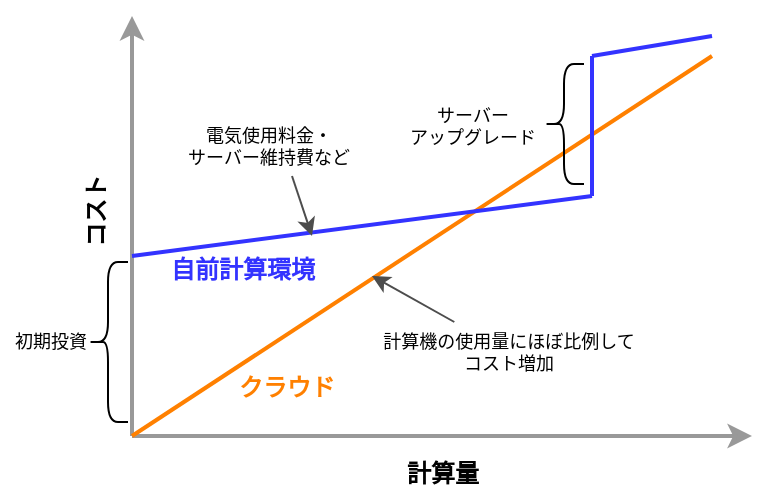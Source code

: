 <mxfile version="13.0.7" type="device"><diagram id="hUsqRJpiGhEVLp8_0uLC" name="Page-1"><mxGraphModel dx="1275" dy="724" grid="1" gridSize="10" guides="1" tooltips="1" connect="1" arrows="1" fold="1" page="1" pageScale="1" pageWidth="850" pageHeight="1100" background="none" math="0" shadow="0"><root><mxCell id="0"/><mxCell id="1" parent="0"/><mxCell id="EjSmI5Tr7W--H7f795fA-1" value="" style="endArrow=classic;html=1;strokeWidth=2;strokeColor=#999999;" parent="1" edge="1"><mxGeometry width="50" height="50" relative="1" as="geometry"><mxPoint x="110" y="240" as="sourcePoint"/><mxPoint x="110" y="30" as="targetPoint"/></mxGeometry></mxCell><mxCell id="EjSmI5Tr7W--H7f795fA-2" value="" style="endArrow=classic;html=1;strokeWidth=2;strokeColor=#999999;" parent="1" edge="1"><mxGeometry width="50" height="50" relative="1" as="geometry"><mxPoint x="110" y="240" as="sourcePoint"/><mxPoint x="420" y="240" as="targetPoint"/></mxGeometry></mxCell><mxCell id="EjSmI5Tr7W--H7f795fA-4" value="計算量" style="text;html=1;align=center;verticalAlign=middle;resizable=0;points=[];autosize=1;fontStyle=1" parent="1" vertex="1"><mxGeometry x="240" y="249" width="50" height="20" as="geometry"/></mxCell><mxCell id="EjSmI5Tr7W--H7f795fA-5" value="コスト" style="text;html=1;align=center;verticalAlign=middle;resizable=0;points=[];autosize=1;direction=east;horizontal=0;fontStyle=1" parent="1" vertex="1"><mxGeometry x="77" y="108" width="30" height="40" as="geometry"/></mxCell><mxCell id="EjSmI5Tr7W--H7f795fA-6" value="" style="endArrow=none;html=1;strokeColor=#FF8000;strokeWidth=2;" parent="1" edge="1"><mxGeometry width="50" height="50" relative="1" as="geometry"><mxPoint x="110" y="240" as="sourcePoint"/><mxPoint x="400" y="50" as="targetPoint"/></mxGeometry></mxCell><mxCell id="EjSmI5Tr7W--H7f795fA-7" value="クラウド" style="text;html=1;align=center;verticalAlign=middle;resizable=0;points=[];autosize=1;fontColor=#FF8000;fontStyle=1" parent="1" vertex="1"><mxGeometry x="157" y="206" width="60" height="20" as="geometry"/></mxCell><mxCell id="EjSmI5Tr7W--H7f795fA-9" value="" style="endArrow=none;html=1;strokeColor=#3333FF;strokeWidth=2;fontColor=#3333FF;" parent="1" edge="1"><mxGeometry width="50" height="50" relative="1" as="geometry"><mxPoint x="110" y="150" as="sourcePoint"/><mxPoint x="340" y="120" as="targetPoint"/></mxGeometry></mxCell><mxCell id="EjSmI5Tr7W--H7f795fA-11" value="" style="shape=curlyBracket;whiteSpace=wrap;html=1;rounded=1;fontColor=#3333FF;" parent="1" vertex="1"><mxGeometry x="88" y="153" width="20" height="80" as="geometry"/></mxCell><mxCell id="EjSmI5Tr7W--H7f795fA-12" value="初期投資" style="text;html=1;align=center;verticalAlign=middle;resizable=0;points=[];autosize=1;fontColor=#000000;fontSize=9;" parent="1" vertex="1"><mxGeometry x="44" y="183" width="50" height="20" as="geometry"/></mxCell><mxCell id="EjSmI5Tr7W--H7f795fA-13" value="" style="endArrow=none;html=1;strokeColor=#3333FF;strokeWidth=2;fontColor=#000000;" parent="1" edge="1"><mxGeometry width="50" height="50" relative="1" as="geometry"><mxPoint x="340" y="120" as="sourcePoint"/><mxPoint x="340" y="50" as="targetPoint"/></mxGeometry></mxCell><mxCell id="EjSmI5Tr7W--H7f795fA-14" value="" style="endArrow=none;html=1;strokeColor=#3333FF;strokeWidth=2;fontColor=#3333FF;" parent="1" edge="1"><mxGeometry width="50" height="50" relative="1" as="geometry"><mxPoint x="340" y="50" as="sourcePoint"/><mxPoint x="400" y="40" as="targetPoint"/></mxGeometry></mxCell><mxCell id="EjSmI5Tr7W--H7f795fA-15" value="" style="shape=curlyBracket;whiteSpace=wrap;html=1;rounded=1;fontColor=#3333FF;" parent="1" vertex="1"><mxGeometry x="316" y="54" width="20" height="60" as="geometry"/></mxCell><mxCell id="EjSmI5Tr7W--H7f795fA-16" value="サーバー&lt;br&gt;アップグレード" style="text;html=1;align=center;verticalAlign=middle;resizable=0;points=[];autosize=1;fontColor=#000000;fontSize=9;" parent="1" vertex="1"><mxGeometry x="240" y="70" width="80" height="30" as="geometry"/></mxCell><mxCell id="EjSmI5Tr7W--H7f795fA-18" value="自前計算環境" style="text;html=1;align=center;verticalAlign=middle;resizable=0;points=[];autosize=1;fontColor=#3333FF;fontStyle=1" parent="1" vertex="1"><mxGeometry x="120" y="147" width="90" height="20" as="geometry"/></mxCell><mxCell id="EjSmI5Tr7W--H7f795fA-19" value="" style="endArrow=classic;html=1;strokeColor=#4D4D4D;strokeWidth=1;fontSize=9;fontColor=#3333FF;" parent="1" edge="1"><mxGeometry width="50" height="50" relative="1" as="geometry"><mxPoint x="190" y="110" as="sourcePoint"/><mxPoint x="200" y="140" as="targetPoint"/></mxGeometry></mxCell><mxCell id="EjSmI5Tr7W--H7f795fA-20" value="電気使用料金・&lt;br&gt;サーバー維持費など" style="text;html=1;align=center;verticalAlign=middle;resizable=0;points=[];autosize=1;fontColor=#000000;fontSize=9;" parent="1" vertex="1"><mxGeometry x="128" y="80" width="100" height="30" as="geometry"/></mxCell><mxCell id="EjSmI5Tr7W--H7f795fA-21" value="" style="endArrow=classic;html=1;strokeColor=#4D4D4D;strokeWidth=1;fontSize=9;fontColor=#3333FF;" parent="1" source="EjSmI5Tr7W--H7f795fA-22" edge="1"><mxGeometry width="50" height="50" relative="1" as="geometry"><mxPoint x="270" y="180" as="sourcePoint"/><mxPoint x="230" y="160" as="targetPoint"/></mxGeometry></mxCell><mxCell id="EjSmI5Tr7W--H7f795fA-22" value="計算機の使用量にほぼ比例して&lt;br&gt;コスト増加" style="text;html=1;align=center;verticalAlign=middle;resizable=0;points=[];autosize=1;fontColor=#000000;fontSize=9;" parent="1" vertex="1"><mxGeometry x="228" y="183" width="140" height="30" as="geometry"/></mxCell></root></mxGraphModel></diagram></mxfile>
